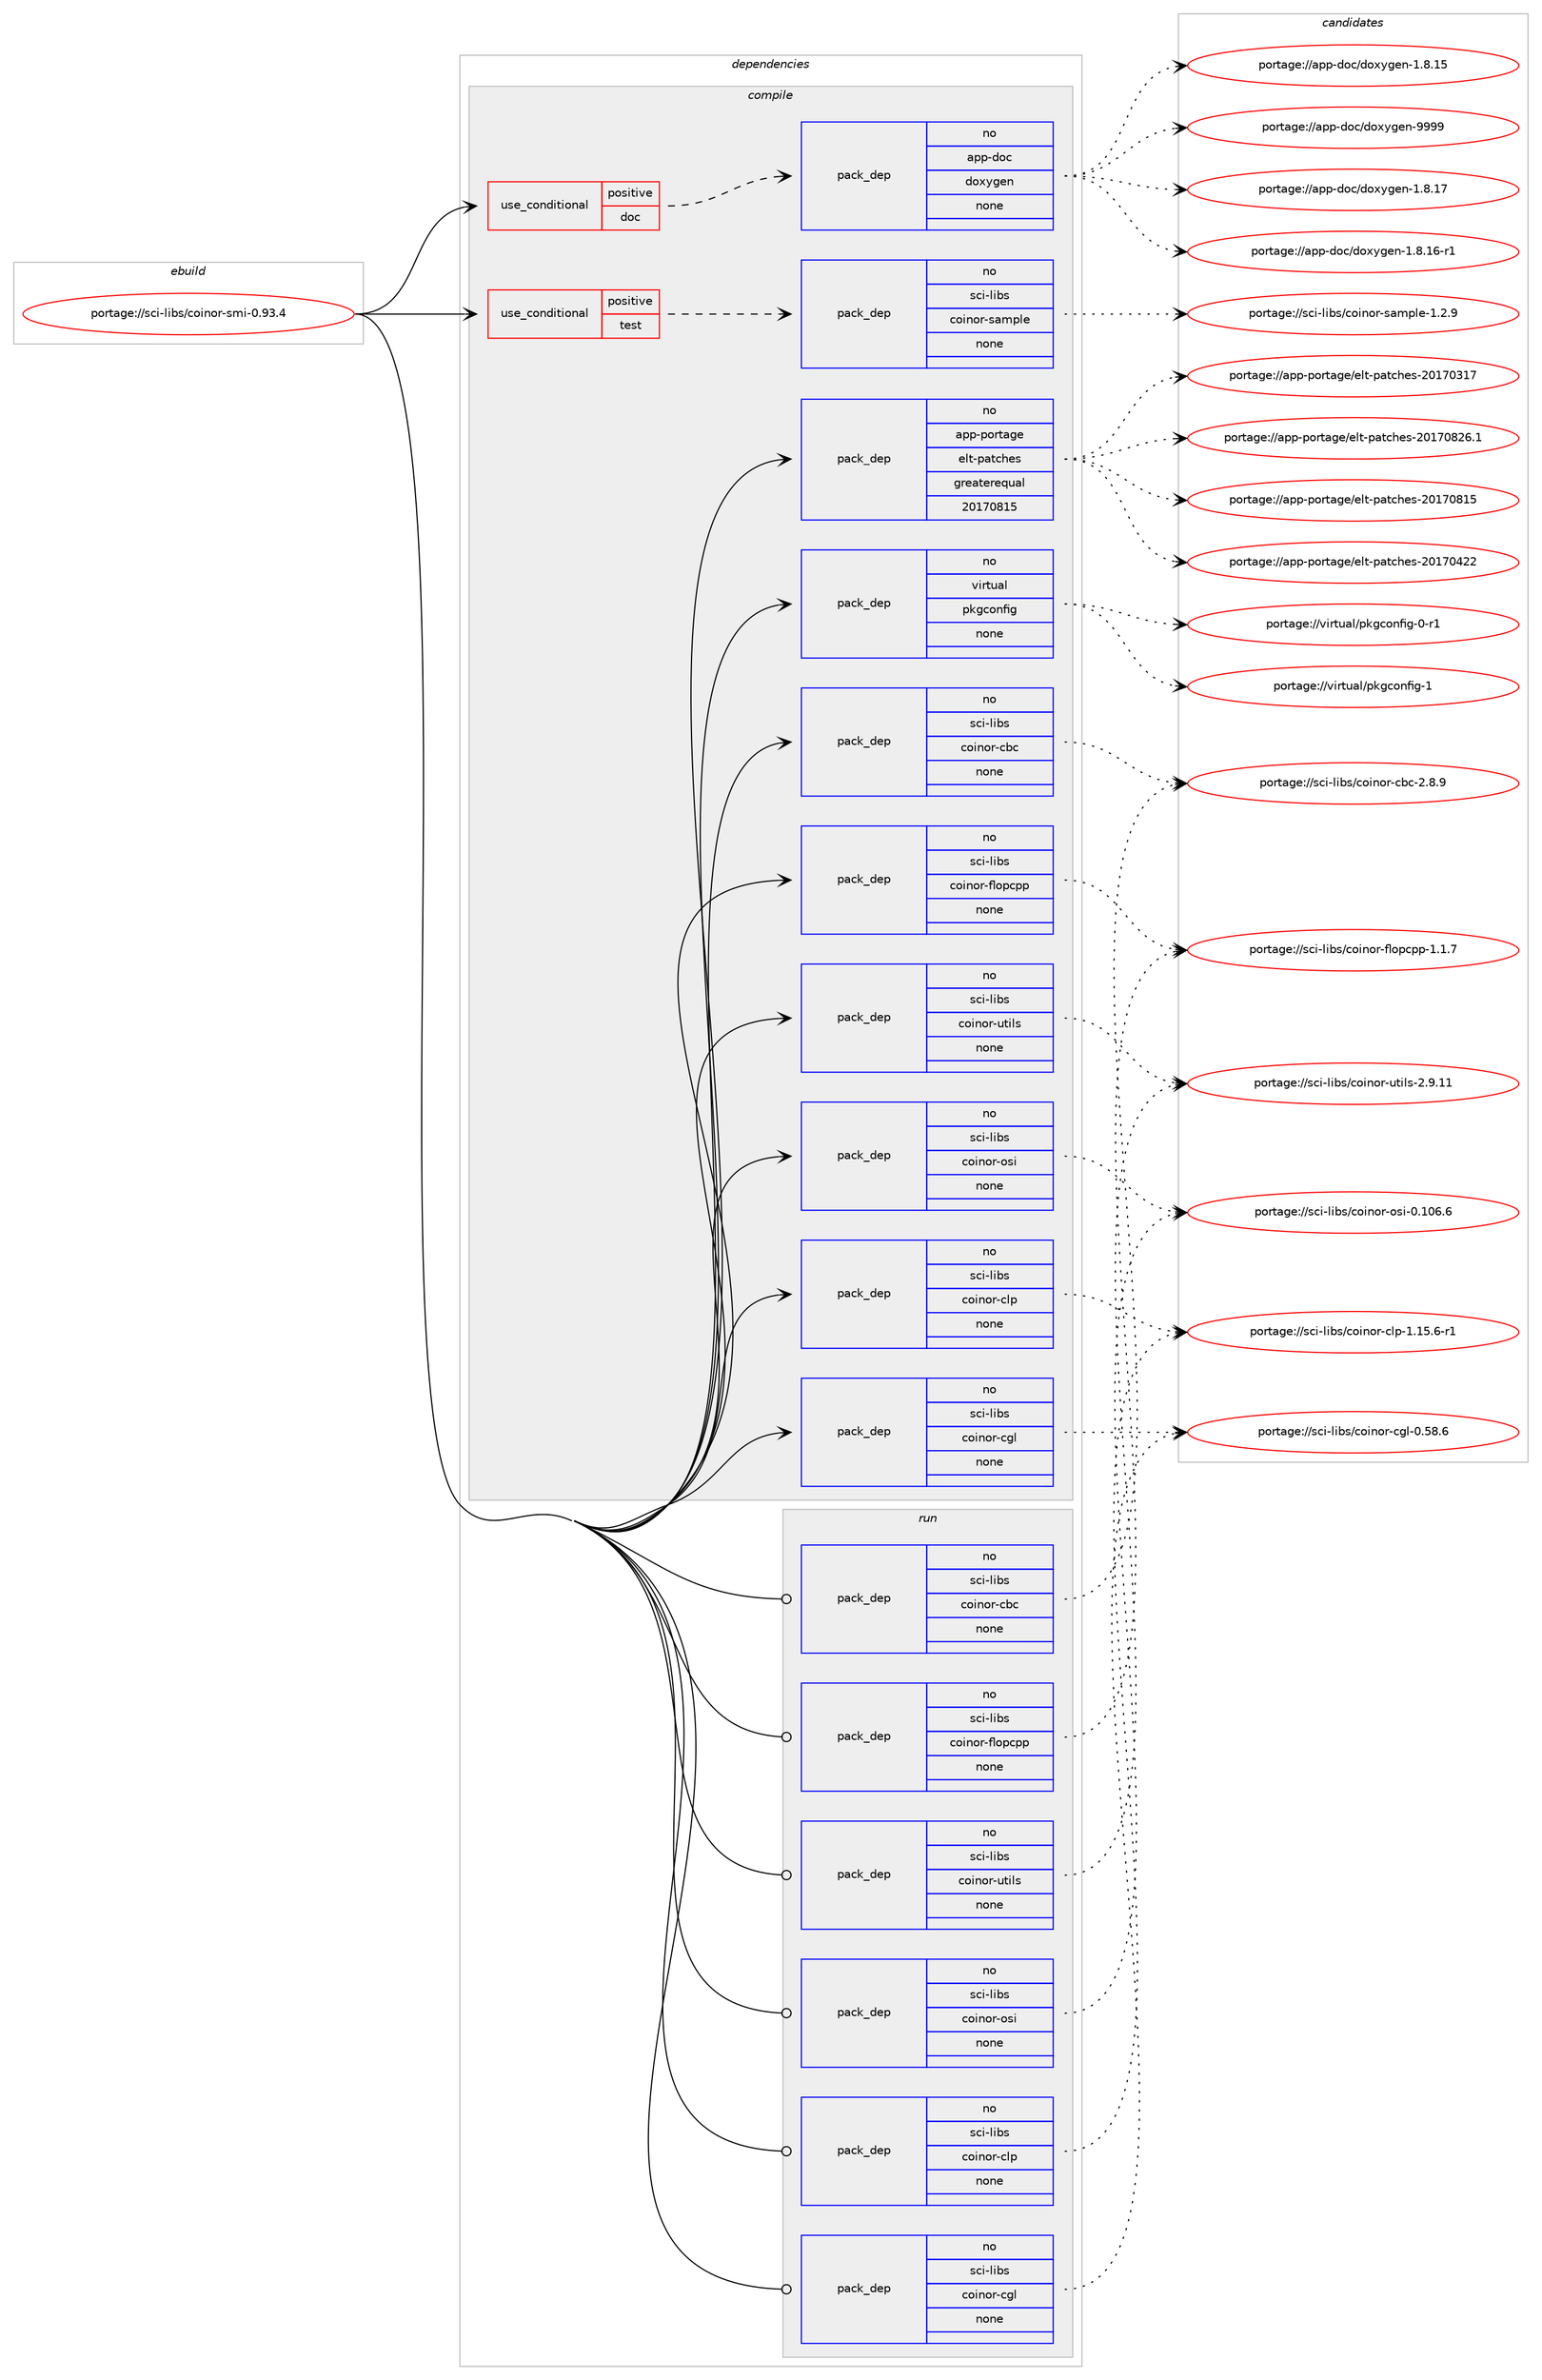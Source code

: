 digraph prolog {

# *************
# Graph options
# *************

newrank=true;
concentrate=true;
compound=true;
graph [rankdir=LR,fontname=Helvetica,fontsize=10,ranksep=1.5];#, ranksep=2.5, nodesep=0.2];
edge  [arrowhead=vee];
node  [fontname=Helvetica,fontsize=10];

# **********
# The ebuild
# **********

subgraph cluster_leftcol {
color=gray;
rank=same;
label=<<i>ebuild</i>>;
id [label="portage://sci-libs/coinor-smi-0.93.4", color=red, width=4, href="../sci-libs/coinor-smi-0.93.4.svg"];
}

# ****************
# The dependencies
# ****************

subgraph cluster_midcol {
color=gray;
label=<<i>dependencies</i>>;
subgraph cluster_compile {
fillcolor="#eeeeee";
style=filled;
label=<<i>compile</i>>;
subgraph cond7122 {
dependency38813 [label=<<TABLE BORDER="0" CELLBORDER="1" CELLSPACING="0" CELLPADDING="4"><TR><TD ROWSPAN="3" CELLPADDING="10">use_conditional</TD></TR><TR><TD>positive</TD></TR><TR><TD>doc</TD></TR></TABLE>>, shape=none, color=red];
subgraph pack30845 {
dependency38814 [label=<<TABLE BORDER="0" CELLBORDER="1" CELLSPACING="0" CELLPADDING="4" WIDTH="220"><TR><TD ROWSPAN="6" CELLPADDING="30">pack_dep</TD></TR><TR><TD WIDTH="110">no</TD></TR><TR><TD>app-doc</TD></TR><TR><TD>doxygen</TD></TR><TR><TD>none</TD></TR><TR><TD></TD></TR></TABLE>>, shape=none, color=blue];
}
dependency38813:e -> dependency38814:w [weight=20,style="dashed",arrowhead="vee"];
}
id:e -> dependency38813:w [weight=20,style="solid",arrowhead="vee"];
subgraph cond7123 {
dependency38815 [label=<<TABLE BORDER="0" CELLBORDER="1" CELLSPACING="0" CELLPADDING="4"><TR><TD ROWSPAN="3" CELLPADDING="10">use_conditional</TD></TR><TR><TD>positive</TD></TR><TR><TD>test</TD></TR></TABLE>>, shape=none, color=red];
subgraph pack30846 {
dependency38816 [label=<<TABLE BORDER="0" CELLBORDER="1" CELLSPACING="0" CELLPADDING="4" WIDTH="220"><TR><TD ROWSPAN="6" CELLPADDING="30">pack_dep</TD></TR><TR><TD WIDTH="110">no</TD></TR><TR><TD>sci-libs</TD></TR><TR><TD>coinor-sample</TD></TR><TR><TD>none</TD></TR><TR><TD></TD></TR></TABLE>>, shape=none, color=blue];
}
dependency38815:e -> dependency38816:w [weight=20,style="dashed",arrowhead="vee"];
}
id:e -> dependency38815:w [weight=20,style="solid",arrowhead="vee"];
subgraph pack30847 {
dependency38817 [label=<<TABLE BORDER="0" CELLBORDER="1" CELLSPACING="0" CELLPADDING="4" WIDTH="220"><TR><TD ROWSPAN="6" CELLPADDING="30">pack_dep</TD></TR><TR><TD WIDTH="110">no</TD></TR><TR><TD>app-portage</TD></TR><TR><TD>elt-patches</TD></TR><TR><TD>greaterequal</TD></TR><TR><TD>20170815</TD></TR></TABLE>>, shape=none, color=blue];
}
id:e -> dependency38817:w [weight=20,style="solid",arrowhead="vee"];
subgraph pack30848 {
dependency38818 [label=<<TABLE BORDER="0" CELLBORDER="1" CELLSPACING="0" CELLPADDING="4" WIDTH="220"><TR><TD ROWSPAN="6" CELLPADDING="30">pack_dep</TD></TR><TR><TD WIDTH="110">no</TD></TR><TR><TD>sci-libs</TD></TR><TR><TD>coinor-cbc</TD></TR><TR><TD>none</TD></TR><TR><TD></TD></TR></TABLE>>, shape=none, color=blue];
}
id:e -> dependency38818:w [weight=20,style="solid",arrowhead="vee"];
subgraph pack30849 {
dependency38819 [label=<<TABLE BORDER="0" CELLBORDER="1" CELLSPACING="0" CELLPADDING="4" WIDTH="220"><TR><TD ROWSPAN="6" CELLPADDING="30">pack_dep</TD></TR><TR><TD WIDTH="110">no</TD></TR><TR><TD>sci-libs</TD></TR><TR><TD>coinor-cgl</TD></TR><TR><TD>none</TD></TR><TR><TD></TD></TR></TABLE>>, shape=none, color=blue];
}
id:e -> dependency38819:w [weight=20,style="solid",arrowhead="vee"];
subgraph pack30850 {
dependency38820 [label=<<TABLE BORDER="0" CELLBORDER="1" CELLSPACING="0" CELLPADDING="4" WIDTH="220"><TR><TD ROWSPAN="6" CELLPADDING="30">pack_dep</TD></TR><TR><TD WIDTH="110">no</TD></TR><TR><TD>sci-libs</TD></TR><TR><TD>coinor-clp</TD></TR><TR><TD>none</TD></TR><TR><TD></TD></TR></TABLE>>, shape=none, color=blue];
}
id:e -> dependency38820:w [weight=20,style="solid",arrowhead="vee"];
subgraph pack30851 {
dependency38821 [label=<<TABLE BORDER="0" CELLBORDER="1" CELLSPACING="0" CELLPADDING="4" WIDTH="220"><TR><TD ROWSPAN="6" CELLPADDING="30">pack_dep</TD></TR><TR><TD WIDTH="110">no</TD></TR><TR><TD>sci-libs</TD></TR><TR><TD>coinor-flopcpp</TD></TR><TR><TD>none</TD></TR><TR><TD></TD></TR></TABLE>>, shape=none, color=blue];
}
id:e -> dependency38821:w [weight=20,style="solid",arrowhead="vee"];
subgraph pack30852 {
dependency38822 [label=<<TABLE BORDER="0" CELLBORDER="1" CELLSPACING="0" CELLPADDING="4" WIDTH="220"><TR><TD ROWSPAN="6" CELLPADDING="30">pack_dep</TD></TR><TR><TD WIDTH="110">no</TD></TR><TR><TD>sci-libs</TD></TR><TR><TD>coinor-osi</TD></TR><TR><TD>none</TD></TR><TR><TD></TD></TR></TABLE>>, shape=none, color=blue];
}
id:e -> dependency38822:w [weight=20,style="solid",arrowhead="vee"];
subgraph pack30853 {
dependency38823 [label=<<TABLE BORDER="0" CELLBORDER="1" CELLSPACING="0" CELLPADDING="4" WIDTH="220"><TR><TD ROWSPAN="6" CELLPADDING="30">pack_dep</TD></TR><TR><TD WIDTH="110">no</TD></TR><TR><TD>sci-libs</TD></TR><TR><TD>coinor-utils</TD></TR><TR><TD>none</TD></TR><TR><TD></TD></TR></TABLE>>, shape=none, color=blue];
}
id:e -> dependency38823:w [weight=20,style="solid",arrowhead="vee"];
subgraph pack30854 {
dependency38824 [label=<<TABLE BORDER="0" CELLBORDER="1" CELLSPACING="0" CELLPADDING="4" WIDTH="220"><TR><TD ROWSPAN="6" CELLPADDING="30">pack_dep</TD></TR><TR><TD WIDTH="110">no</TD></TR><TR><TD>virtual</TD></TR><TR><TD>pkgconfig</TD></TR><TR><TD>none</TD></TR><TR><TD></TD></TR></TABLE>>, shape=none, color=blue];
}
id:e -> dependency38824:w [weight=20,style="solid",arrowhead="vee"];
}
subgraph cluster_compileandrun {
fillcolor="#eeeeee";
style=filled;
label=<<i>compile and run</i>>;
}
subgraph cluster_run {
fillcolor="#eeeeee";
style=filled;
label=<<i>run</i>>;
subgraph pack30855 {
dependency38825 [label=<<TABLE BORDER="0" CELLBORDER="1" CELLSPACING="0" CELLPADDING="4" WIDTH="220"><TR><TD ROWSPAN="6" CELLPADDING="30">pack_dep</TD></TR><TR><TD WIDTH="110">no</TD></TR><TR><TD>sci-libs</TD></TR><TR><TD>coinor-cbc</TD></TR><TR><TD>none</TD></TR><TR><TD></TD></TR></TABLE>>, shape=none, color=blue];
}
id:e -> dependency38825:w [weight=20,style="solid",arrowhead="odot"];
subgraph pack30856 {
dependency38826 [label=<<TABLE BORDER="0" CELLBORDER="1" CELLSPACING="0" CELLPADDING="4" WIDTH="220"><TR><TD ROWSPAN="6" CELLPADDING="30">pack_dep</TD></TR><TR><TD WIDTH="110">no</TD></TR><TR><TD>sci-libs</TD></TR><TR><TD>coinor-cgl</TD></TR><TR><TD>none</TD></TR><TR><TD></TD></TR></TABLE>>, shape=none, color=blue];
}
id:e -> dependency38826:w [weight=20,style="solid",arrowhead="odot"];
subgraph pack30857 {
dependency38827 [label=<<TABLE BORDER="0" CELLBORDER="1" CELLSPACING="0" CELLPADDING="4" WIDTH="220"><TR><TD ROWSPAN="6" CELLPADDING="30">pack_dep</TD></TR><TR><TD WIDTH="110">no</TD></TR><TR><TD>sci-libs</TD></TR><TR><TD>coinor-clp</TD></TR><TR><TD>none</TD></TR><TR><TD></TD></TR></TABLE>>, shape=none, color=blue];
}
id:e -> dependency38827:w [weight=20,style="solid",arrowhead="odot"];
subgraph pack30858 {
dependency38828 [label=<<TABLE BORDER="0" CELLBORDER="1" CELLSPACING="0" CELLPADDING="4" WIDTH="220"><TR><TD ROWSPAN="6" CELLPADDING="30">pack_dep</TD></TR><TR><TD WIDTH="110">no</TD></TR><TR><TD>sci-libs</TD></TR><TR><TD>coinor-flopcpp</TD></TR><TR><TD>none</TD></TR><TR><TD></TD></TR></TABLE>>, shape=none, color=blue];
}
id:e -> dependency38828:w [weight=20,style="solid",arrowhead="odot"];
subgraph pack30859 {
dependency38829 [label=<<TABLE BORDER="0" CELLBORDER="1" CELLSPACING="0" CELLPADDING="4" WIDTH="220"><TR><TD ROWSPAN="6" CELLPADDING="30">pack_dep</TD></TR><TR><TD WIDTH="110">no</TD></TR><TR><TD>sci-libs</TD></TR><TR><TD>coinor-osi</TD></TR><TR><TD>none</TD></TR><TR><TD></TD></TR></TABLE>>, shape=none, color=blue];
}
id:e -> dependency38829:w [weight=20,style="solid",arrowhead="odot"];
subgraph pack30860 {
dependency38830 [label=<<TABLE BORDER="0" CELLBORDER="1" CELLSPACING="0" CELLPADDING="4" WIDTH="220"><TR><TD ROWSPAN="6" CELLPADDING="30">pack_dep</TD></TR><TR><TD WIDTH="110">no</TD></TR><TR><TD>sci-libs</TD></TR><TR><TD>coinor-utils</TD></TR><TR><TD>none</TD></TR><TR><TD></TD></TR></TABLE>>, shape=none, color=blue];
}
id:e -> dependency38830:w [weight=20,style="solid",arrowhead="odot"];
}
}

# **************
# The candidates
# **************

subgraph cluster_choices {
rank=same;
color=gray;
label=<<i>candidates</i>>;

subgraph choice30845 {
color=black;
nodesep=1;
choice971121124510011199471001111201211031011104557575757 [label="portage://app-doc/doxygen-9999", color=red, width=4,href="../app-doc/doxygen-9999.svg"];
choice9711211245100111994710011112012110310111045494656464955 [label="portage://app-doc/doxygen-1.8.17", color=red, width=4,href="../app-doc/doxygen-1.8.17.svg"];
choice97112112451001119947100111120121103101110454946564649544511449 [label="portage://app-doc/doxygen-1.8.16-r1", color=red, width=4,href="../app-doc/doxygen-1.8.16-r1.svg"];
choice9711211245100111994710011112012110310111045494656464953 [label="portage://app-doc/doxygen-1.8.15", color=red, width=4,href="../app-doc/doxygen-1.8.15.svg"];
dependency38814:e -> choice971121124510011199471001111201211031011104557575757:w [style=dotted,weight="100"];
dependency38814:e -> choice9711211245100111994710011112012110310111045494656464955:w [style=dotted,weight="100"];
dependency38814:e -> choice97112112451001119947100111120121103101110454946564649544511449:w [style=dotted,weight="100"];
dependency38814:e -> choice9711211245100111994710011112012110310111045494656464953:w [style=dotted,weight="100"];
}
subgraph choice30846 {
color=black;
nodesep=1;
choice11599105451081059811547991111051101111144511597109112108101454946504657 [label="portage://sci-libs/coinor-sample-1.2.9", color=red, width=4,href="../sci-libs/coinor-sample-1.2.9.svg"];
dependency38816:e -> choice11599105451081059811547991111051101111144511597109112108101454946504657:w [style=dotted,weight="100"];
}
subgraph choice30847 {
color=black;
nodesep=1;
choice971121124511211111411697103101471011081164511297116991041011154550484955485650544649 [label="portage://app-portage/elt-patches-20170826.1", color=red, width=4,href="../app-portage/elt-patches-20170826.1.svg"];
choice97112112451121111141169710310147101108116451129711699104101115455048495548564953 [label="portage://app-portage/elt-patches-20170815", color=red, width=4,href="../app-portage/elt-patches-20170815.svg"];
choice97112112451121111141169710310147101108116451129711699104101115455048495548525050 [label="portage://app-portage/elt-patches-20170422", color=red, width=4,href="../app-portage/elt-patches-20170422.svg"];
choice97112112451121111141169710310147101108116451129711699104101115455048495548514955 [label="portage://app-portage/elt-patches-20170317", color=red, width=4,href="../app-portage/elt-patches-20170317.svg"];
dependency38817:e -> choice971121124511211111411697103101471011081164511297116991041011154550484955485650544649:w [style=dotted,weight="100"];
dependency38817:e -> choice97112112451121111141169710310147101108116451129711699104101115455048495548564953:w [style=dotted,weight="100"];
dependency38817:e -> choice97112112451121111141169710310147101108116451129711699104101115455048495548525050:w [style=dotted,weight="100"];
dependency38817:e -> choice97112112451121111141169710310147101108116451129711699104101115455048495548514955:w [style=dotted,weight="100"];
}
subgraph choice30848 {
color=black;
nodesep=1;
choice115991054510810598115479911110511011111445999899455046564657 [label="portage://sci-libs/coinor-cbc-2.8.9", color=red, width=4,href="../sci-libs/coinor-cbc-2.8.9.svg"];
dependency38818:e -> choice115991054510810598115479911110511011111445999899455046564657:w [style=dotted,weight="100"];
}
subgraph choice30849 {
color=black;
nodesep=1;
choice1159910545108105981154799111105110111114459910310845484653564654 [label="portage://sci-libs/coinor-cgl-0.58.6", color=red, width=4,href="../sci-libs/coinor-cgl-0.58.6.svg"];
dependency38819:e -> choice1159910545108105981154799111105110111114459910310845484653564654:w [style=dotted,weight="100"];
}
subgraph choice30850 {
color=black;
nodesep=1;
choice11599105451081059811547991111051101111144599108112454946495346544511449 [label="portage://sci-libs/coinor-clp-1.15.6-r1", color=red, width=4,href="../sci-libs/coinor-clp-1.15.6-r1.svg"];
dependency38820:e -> choice11599105451081059811547991111051101111144599108112454946495346544511449:w [style=dotted,weight="100"];
}
subgraph choice30851 {
color=black;
nodesep=1;
choice11599105451081059811547991111051101111144510210811111299112112454946494655 [label="portage://sci-libs/coinor-flopcpp-1.1.7", color=red, width=4,href="../sci-libs/coinor-flopcpp-1.1.7.svg"];
dependency38821:e -> choice11599105451081059811547991111051101111144510210811111299112112454946494655:w [style=dotted,weight="100"];
}
subgraph choice30852 {
color=black;
nodesep=1;
choice1159910545108105981154799111105110111114451111151054548464948544654 [label="portage://sci-libs/coinor-osi-0.106.6", color=red, width=4,href="../sci-libs/coinor-osi-0.106.6.svg"];
dependency38822:e -> choice1159910545108105981154799111105110111114451111151054548464948544654:w [style=dotted,weight="100"];
}
subgraph choice30853 {
color=black;
nodesep=1;
choice11599105451081059811547991111051101111144511711610510811545504657464949 [label="portage://sci-libs/coinor-utils-2.9.11", color=red, width=4,href="../sci-libs/coinor-utils-2.9.11.svg"];
dependency38823:e -> choice11599105451081059811547991111051101111144511711610510811545504657464949:w [style=dotted,weight="100"];
}
subgraph choice30854 {
color=black;
nodesep=1;
choice1181051141161179710847112107103991111101021051034549 [label="portage://virtual/pkgconfig-1", color=red, width=4,href="../virtual/pkgconfig-1.svg"];
choice11810511411611797108471121071039911111010210510345484511449 [label="portage://virtual/pkgconfig-0-r1", color=red, width=4,href="../virtual/pkgconfig-0-r1.svg"];
dependency38824:e -> choice1181051141161179710847112107103991111101021051034549:w [style=dotted,weight="100"];
dependency38824:e -> choice11810511411611797108471121071039911111010210510345484511449:w [style=dotted,weight="100"];
}
subgraph choice30855 {
color=black;
nodesep=1;
choice115991054510810598115479911110511011111445999899455046564657 [label="portage://sci-libs/coinor-cbc-2.8.9", color=red, width=4,href="../sci-libs/coinor-cbc-2.8.9.svg"];
dependency38825:e -> choice115991054510810598115479911110511011111445999899455046564657:w [style=dotted,weight="100"];
}
subgraph choice30856 {
color=black;
nodesep=1;
choice1159910545108105981154799111105110111114459910310845484653564654 [label="portage://sci-libs/coinor-cgl-0.58.6", color=red, width=4,href="../sci-libs/coinor-cgl-0.58.6.svg"];
dependency38826:e -> choice1159910545108105981154799111105110111114459910310845484653564654:w [style=dotted,weight="100"];
}
subgraph choice30857 {
color=black;
nodesep=1;
choice11599105451081059811547991111051101111144599108112454946495346544511449 [label="portage://sci-libs/coinor-clp-1.15.6-r1", color=red, width=4,href="../sci-libs/coinor-clp-1.15.6-r1.svg"];
dependency38827:e -> choice11599105451081059811547991111051101111144599108112454946495346544511449:w [style=dotted,weight="100"];
}
subgraph choice30858 {
color=black;
nodesep=1;
choice11599105451081059811547991111051101111144510210811111299112112454946494655 [label="portage://sci-libs/coinor-flopcpp-1.1.7", color=red, width=4,href="../sci-libs/coinor-flopcpp-1.1.7.svg"];
dependency38828:e -> choice11599105451081059811547991111051101111144510210811111299112112454946494655:w [style=dotted,weight="100"];
}
subgraph choice30859 {
color=black;
nodesep=1;
choice1159910545108105981154799111105110111114451111151054548464948544654 [label="portage://sci-libs/coinor-osi-0.106.6", color=red, width=4,href="../sci-libs/coinor-osi-0.106.6.svg"];
dependency38829:e -> choice1159910545108105981154799111105110111114451111151054548464948544654:w [style=dotted,weight="100"];
}
subgraph choice30860 {
color=black;
nodesep=1;
choice11599105451081059811547991111051101111144511711610510811545504657464949 [label="portage://sci-libs/coinor-utils-2.9.11", color=red, width=4,href="../sci-libs/coinor-utils-2.9.11.svg"];
dependency38830:e -> choice11599105451081059811547991111051101111144511711610510811545504657464949:w [style=dotted,weight="100"];
}
}

}
